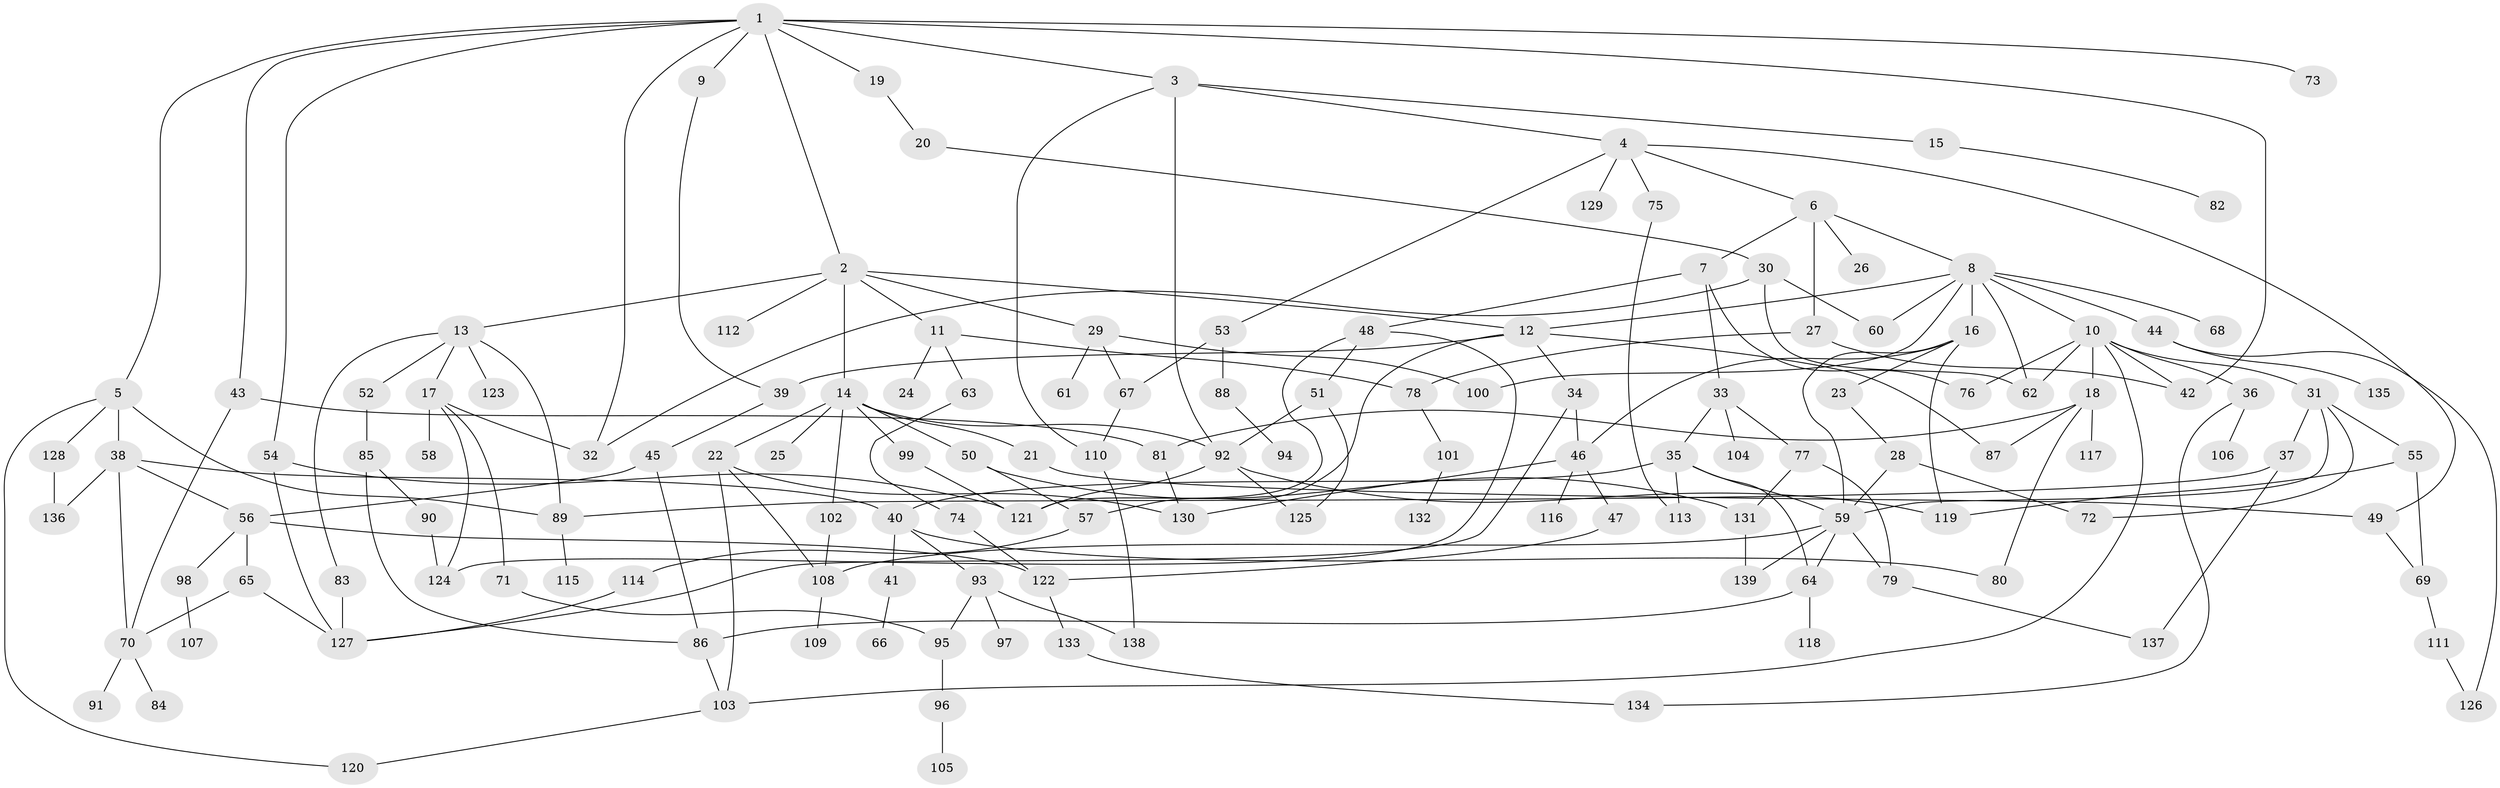 // coarse degree distribution, {9: 0.031578947368421054, 11: 0.010526315789473684, 5: 0.09473684210526316, 7: 0.021052631578947368, 2: 0.23157894736842105, 8: 0.021052631578947368, 3: 0.17894736842105263, 6: 0.05263157894736842, 1: 0.23157894736842105, 4: 0.11578947368421053, 10: 0.010526315789473684}
// Generated by graph-tools (version 1.1) at 2025/41/03/06/25 10:41:28]
// undirected, 139 vertices, 205 edges
graph export_dot {
graph [start="1"]
  node [color=gray90,style=filled];
  1;
  2;
  3;
  4;
  5;
  6;
  7;
  8;
  9;
  10;
  11;
  12;
  13;
  14;
  15;
  16;
  17;
  18;
  19;
  20;
  21;
  22;
  23;
  24;
  25;
  26;
  27;
  28;
  29;
  30;
  31;
  32;
  33;
  34;
  35;
  36;
  37;
  38;
  39;
  40;
  41;
  42;
  43;
  44;
  45;
  46;
  47;
  48;
  49;
  50;
  51;
  52;
  53;
  54;
  55;
  56;
  57;
  58;
  59;
  60;
  61;
  62;
  63;
  64;
  65;
  66;
  67;
  68;
  69;
  70;
  71;
  72;
  73;
  74;
  75;
  76;
  77;
  78;
  79;
  80;
  81;
  82;
  83;
  84;
  85;
  86;
  87;
  88;
  89;
  90;
  91;
  92;
  93;
  94;
  95;
  96;
  97;
  98;
  99;
  100;
  101;
  102;
  103;
  104;
  105;
  106;
  107;
  108;
  109;
  110;
  111;
  112;
  113;
  114;
  115;
  116;
  117;
  118;
  119;
  120;
  121;
  122;
  123;
  124;
  125;
  126;
  127;
  128;
  129;
  130;
  131;
  132;
  133;
  134;
  135;
  136;
  137;
  138;
  139;
  1 -- 2;
  1 -- 3;
  1 -- 5;
  1 -- 9;
  1 -- 19;
  1 -- 32;
  1 -- 42;
  1 -- 43;
  1 -- 54;
  1 -- 73;
  2 -- 11;
  2 -- 13;
  2 -- 14;
  2 -- 29;
  2 -- 112;
  2 -- 12;
  3 -- 4;
  3 -- 15;
  3 -- 92;
  3 -- 110;
  4 -- 6;
  4 -- 49;
  4 -- 53;
  4 -- 75;
  4 -- 129;
  5 -- 38;
  5 -- 120;
  5 -- 128;
  5 -- 89;
  6 -- 7;
  6 -- 8;
  6 -- 26;
  6 -- 27;
  7 -- 33;
  7 -- 48;
  7 -- 76;
  8 -- 10;
  8 -- 12;
  8 -- 16;
  8 -- 44;
  8 -- 68;
  8 -- 100;
  8 -- 60;
  8 -- 62;
  9 -- 39;
  10 -- 18;
  10 -- 31;
  10 -- 36;
  10 -- 76;
  10 -- 103;
  10 -- 62;
  10 -- 42;
  11 -- 24;
  11 -- 63;
  11 -- 78;
  12 -- 34;
  12 -- 39;
  12 -- 57;
  12 -- 87;
  13 -- 17;
  13 -- 52;
  13 -- 83;
  13 -- 123;
  13 -- 89;
  14 -- 21;
  14 -- 22;
  14 -- 25;
  14 -- 50;
  14 -- 99;
  14 -- 102;
  14 -- 92;
  15 -- 82;
  16 -- 23;
  16 -- 46;
  16 -- 59;
  16 -- 119;
  17 -- 58;
  17 -- 71;
  17 -- 32;
  17 -- 124;
  18 -- 81;
  18 -- 117;
  18 -- 87;
  18 -- 80;
  19 -- 20;
  20 -- 30;
  21 -- 49;
  22 -- 103;
  22 -- 108;
  22 -- 130;
  23 -- 28;
  27 -- 42;
  27 -- 78;
  28 -- 72;
  28 -- 59;
  29 -- 61;
  29 -- 67;
  29 -- 100;
  30 -- 60;
  30 -- 62;
  30 -- 32;
  31 -- 37;
  31 -- 55;
  31 -- 72;
  31 -- 59;
  33 -- 35;
  33 -- 77;
  33 -- 104;
  34 -- 127;
  34 -- 46;
  35 -- 59;
  35 -- 64;
  35 -- 113;
  35 -- 40;
  36 -- 106;
  36 -- 134;
  37 -- 89;
  37 -- 137;
  38 -- 40;
  38 -- 56;
  38 -- 70;
  38 -- 136;
  39 -- 45;
  40 -- 41;
  40 -- 80;
  40 -- 93;
  41 -- 66;
  43 -- 70;
  43 -- 81;
  44 -- 126;
  44 -- 135;
  45 -- 56;
  45 -- 86;
  46 -- 47;
  46 -- 116;
  46 -- 130;
  47 -- 122;
  48 -- 51;
  48 -- 124;
  48 -- 121;
  49 -- 69;
  50 -- 131;
  50 -- 57;
  51 -- 125;
  51 -- 92;
  52 -- 85;
  53 -- 88;
  53 -- 67;
  54 -- 121;
  54 -- 127;
  55 -- 119;
  55 -- 69;
  56 -- 65;
  56 -- 98;
  56 -- 122;
  57 -- 114;
  59 -- 139;
  59 -- 108;
  59 -- 64;
  59 -- 79;
  63 -- 74;
  64 -- 86;
  64 -- 118;
  65 -- 70;
  65 -- 127;
  67 -- 110;
  69 -- 111;
  70 -- 84;
  70 -- 91;
  71 -- 95;
  74 -- 122;
  75 -- 113;
  77 -- 79;
  77 -- 131;
  78 -- 101;
  79 -- 137;
  81 -- 130;
  83 -- 127;
  85 -- 90;
  85 -- 86;
  86 -- 103;
  88 -- 94;
  89 -- 115;
  90 -- 124;
  92 -- 125;
  92 -- 121;
  92 -- 119;
  93 -- 97;
  93 -- 138;
  93 -- 95;
  95 -- 96;
  96 -- 105;
  98 -- 107;
  99 -- 121;
  101 -- 132;
  102 -- 108;
  103 -- 120;
  108 -- 109;
  110 -- 138;
  111 -- 126;
  114 -- 127;
  122 -- 133;
  128 -- 136;
  131 -- 139;
  133 -- 134;
}
